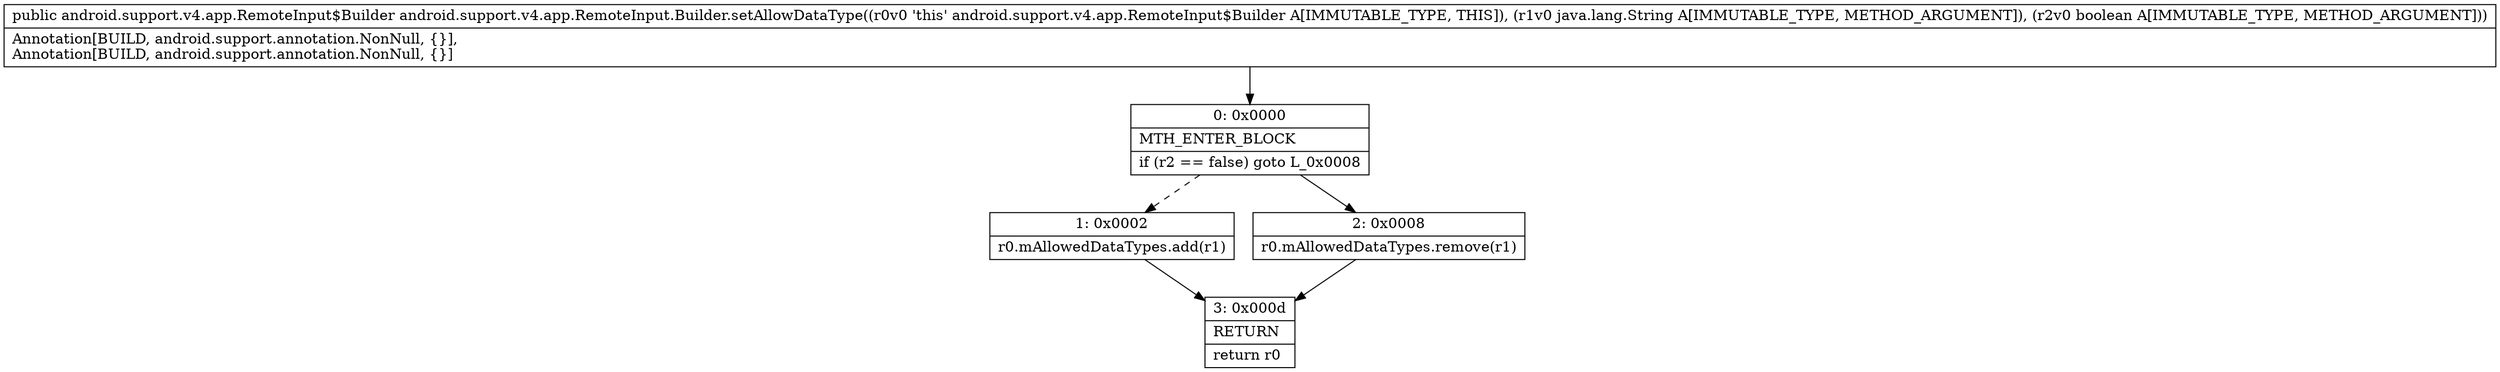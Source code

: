 digraph "CFG forandroid.support.v4.app.RemoteInput.Builder.setAllowDataType(Ljava\/lang\/String;Z)Landroid\/support\/v4\/app\/RemoteInput$Builder;" {
Node_0 [shape=record,label="{0\:\ 0x0000|MTH_ENTER_BLOCK\l|if (r2 == false) goto L_0x0008\l}"];
Node_1 [shape=record,label="{1\:\ 0x0002|r0.mAllowedDataTypes.add(r1)\l}"];
Node_2 [shape=record,label="{2\:\ 0x0008|r0.mAllowedDataTypes.remove(r1)\l}"];
Node_3 [shape=record,label="{3\:\ 0x000d|RETURN\l|return r0\l}"];
MethodNode[shape=record,label="{public android.support.v4.app.RemoteInput$Builder android.support.v4.app.RemoteInput.Builder.setAllowDataType((r0v0 'this' android.support.v4.app.RemoteInput$Builder A[IMMUTABLE_TYPE, THIS]), (r1v0 java.lang.String A[IMMUTABLE_TYPE, METHOD_ARGUMENT]), (r2v0 boolean A[IMMUTABLE_TYPE, METHOD_ARGUMENT]))  | Annotation[BUILD, android.support.annotation.NonNull, \{\}], \lAnnotation[BUILD, android.support.annotation.NonNull, \{\}]\l}"];
MethodNode -> Node_0;
Node_0 -> Node_1[style=dashed];
Node_0 -> Node_2;
Node_1 -> Node_3;
Node_2 -> Node_3;
}

